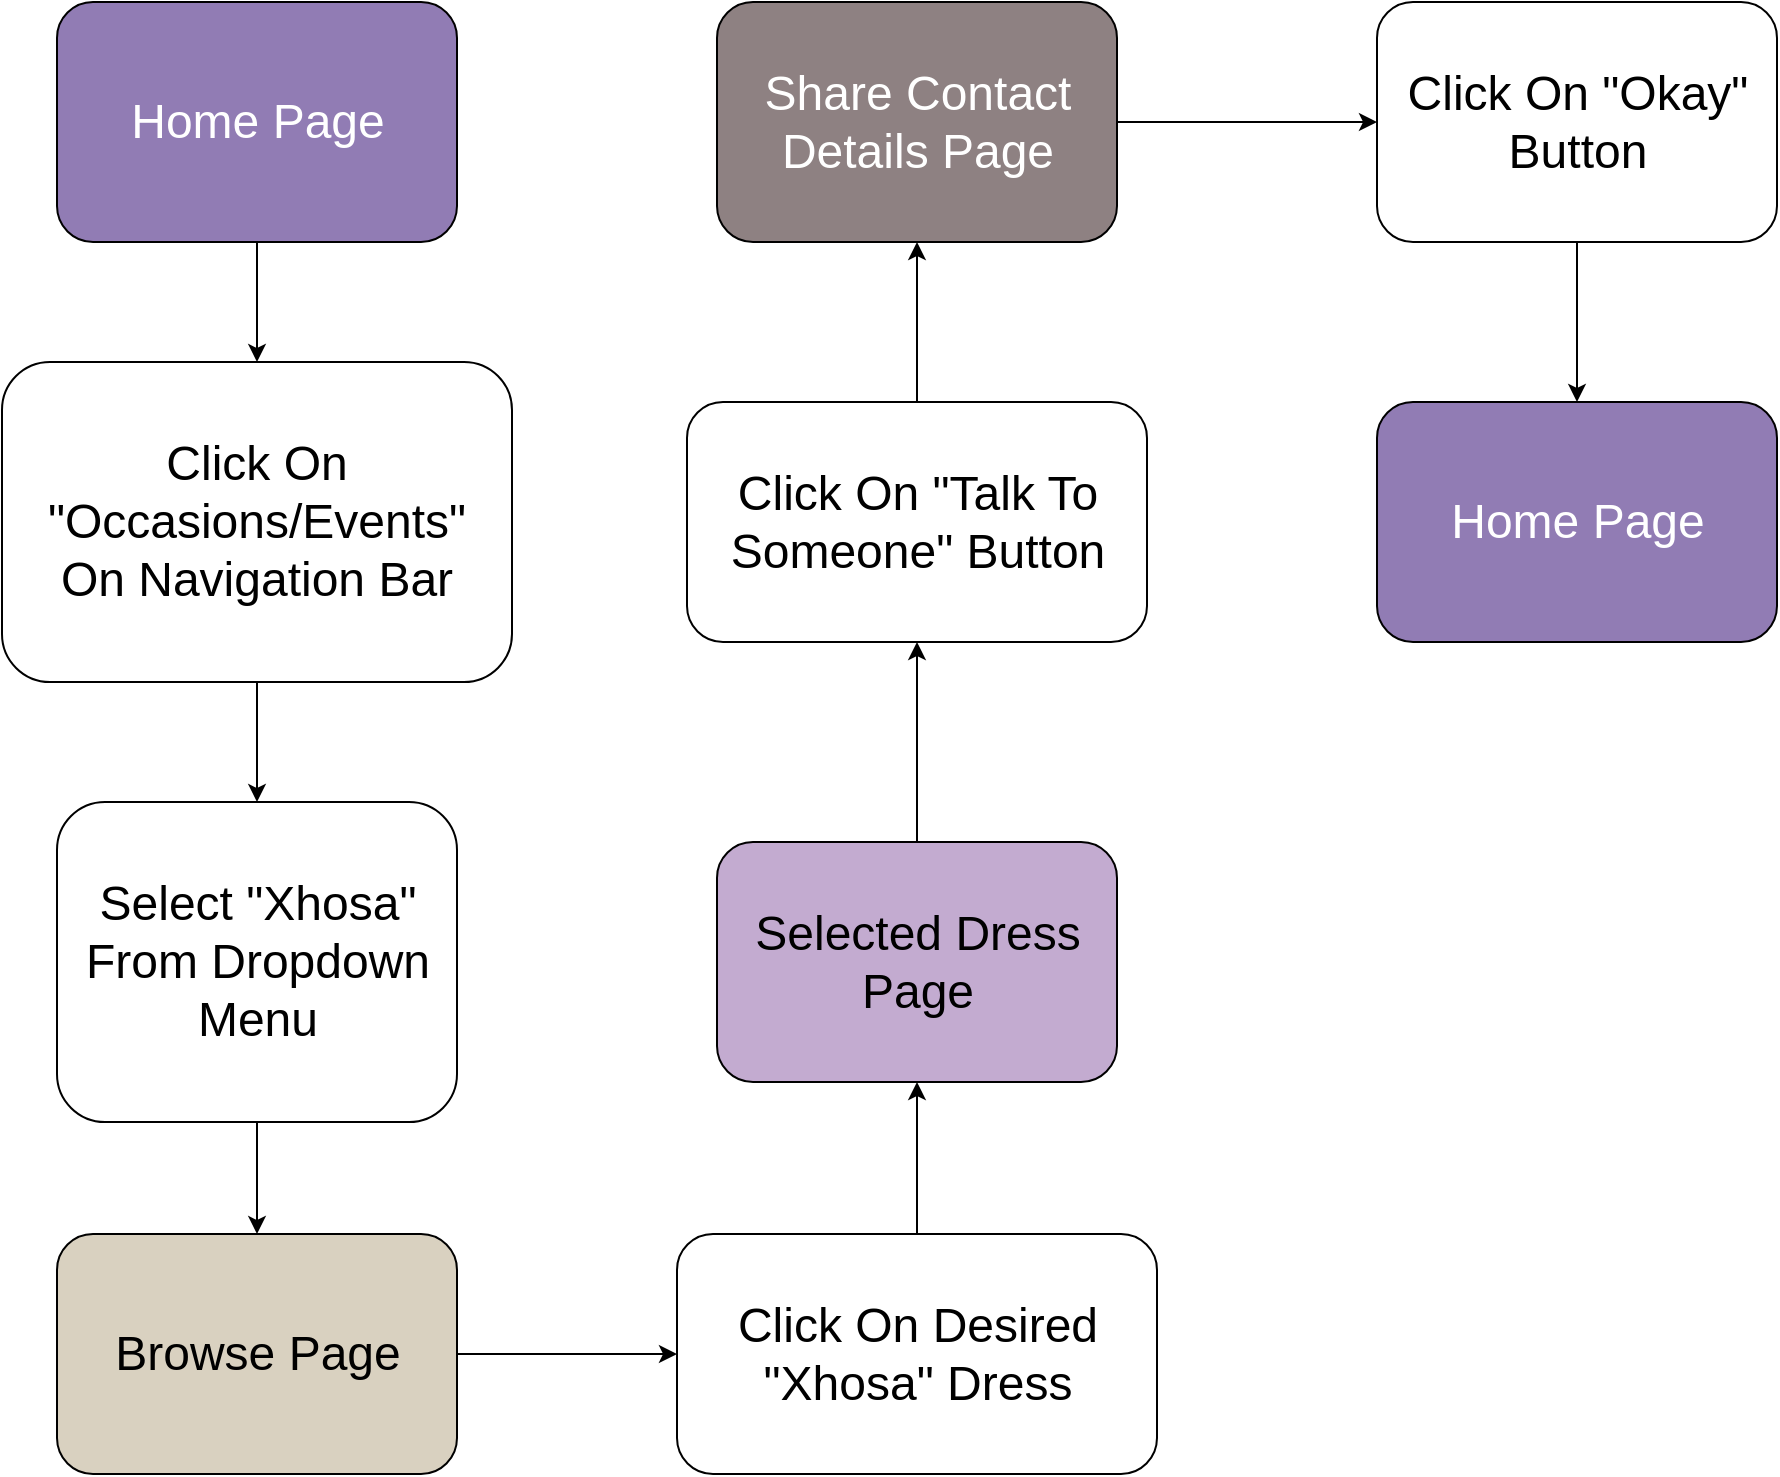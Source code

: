 <mxfile version="21.3.7" type="device">
  <diagram name="Page-1" id="jQ5KuPDEyv2LSv00M9IQ">
    <mxGraphModel dx="2318" dy="1138" grid="1" gridSize="10" guides="1" tooltips="1" connect="1" arrows="1" fold="1" page="1" pageScale="1" pageWidth="1169" pageHeight="827" math="0" shadow="0">
      <root>
        <mxCell id="0" />
        <mxCell id="1" parent="0" />
        <mxCell id="LI3KbK_khGKa7k6lGUar-11" style="edgeStyle=orthogonalEdgeStyle;rounded=0;orthogonalLoop=1;jettySize=auto;html=1;entryX=0.5;entryY=0;entryDx=0;entryDy=0;" edge="1" parent="1" source="LI3KbK_khGKa7k6lGUar-1" target="LI3KbK_khGKa7k6lGUar-2">
          <mxGeometry relative="1" as="geometry" />
        </mxCell>
        <mxCell id="LI3KbK_khGKa7k6lGUar-1" value="&lt;font color=&quot;#ffffff&quot; style=&quot;font-size: 24px;&quot;&gt;Home Page&lt;/font&gt;" style="rounded=1;whiteSpace=wrap;html=1;fillColor=#917CB4;" vertex="1" parent="1">
          <mxGeometry x="168.5" y="45" width="200" height="120" as="geometry" />
        </mxCell>
        <mxCell id="LI3KbK_khGKa7k6lGUar-12" style="edgeStyle=orthogonalEdgeStyle;rounded=0;orthogonalLoop=1;jettySize=auto;html=1;" edge="1" parent="1" source="LI3KbK_khGKa7k6lGUar-2" target="LI3KbK_khGKa7k6lGUar-3">
          <mxGeometry relative="1" as="geometry" />
        </mxCell>
        <mxCell id="LI3KbK_khGKa7k6lGUar-2" value="&lt;font style=&quot;font-size: 24px;&quot;&gt;Click On &quot;Occasions/Events&quot;&lt;br&gt;On Navigation Bar&lt;br&gt;&lt;/font&gt;" style="rounded=1;whiteSpace=wrap;html=1;" vertex="1" parent="1">
          <mxGeometry x="141" y="225" width="255" height="160" as="geometry" />
        </mxCell>
        <mxCell id="LI3KbK_khGKa7k6lGUar-13" style="edgeStyle=orthogonalEdgeStyle;rounded=0;orthogonalLoop=1;jettySize=auto;html=1;exitX=0.5;exitY=1;exitDx=0;exitDy=0;entryX=0.5;entryY=0;entryDx=0;entryDy=0;" edge="1" parent="1" source="LI3KbK_khGKa7k6lGUar-3" target="LI3KbK_khGKa7k6lGUar-4">
          <mxGeometry relative="1" as="geometry" />
        </mxCell>
        <mxCell id="LI3KbK_khGKa7k6lGUar-3" value="&lt;font style=&quot;font-size: 24px;&quot;&gt;Select &quot;Xhosa&quot; From Dropdown Menu&lt;/font&gt;" style="rounded=1;whiteSpace=wrap;html=1;" vertex="1" parent="1">
          <mxGeometry x="168.5" y="445" width="200" height="160" as="geometry" />
        </mxCell>
        <mxCell id="LI3KbK_khGKa7k6lGUar-14" style="edgeStyle=orthogonalEdgeStyle;rounded=0;orthogonalLoop=1;jettySize=auto;html=1;exitX=1;exitY=0.5;exitDx=0;exitDy=0;entryX=0;entryY=0.5;entryDx=0;entryDy=0;" edge="1" parent="1" source="LI3KbK_khGKa7k6lGUar-4" target="LI3KbK_khGKa7k6lGUar-5">
          <mxGeometry relative="1" as="geometry" />
        </mxCell>
        <mxCell id="LI3KbK_khGKa7k6lGUar-4" value="&lt;font style=&quot;font-size: 24px;&quot;&gt;Browse Page&lt;/font&gt;" style="rounded=1;whiteSpace=wrap;html=1;fillColor=#D9D1C0;" vertex="1" parent="1">
          <mxGeometry x="168.5" y="661" width="200" height="120" as="geometry" />
        </mxCell>
        <mxCell id="LI3KbK_khGKa7k6lGUar-15" style="edgeStyle=orthogonalEdgeStyle;rounded=0;orthogonalLoop=1;jettySize=auto;html=1;exitX=0.5;exitY=0;exitDx=0;exitDy=0;entryX=0.5;entryY=1;entryDx=0;entryDy=0;" edge="1" parent="1" source="LI3KbK_khGKa7k6lGUar-5" target="LI3KbK_khGKa7k6lGUar-6">
          <mxGeometry relative="1" as="geometry" />
        </mxCell>
        <mxCell id="LI3KbK_khGKa7k6lGUar-5" value="&lt;font style=&quot;font-size: 24px;&quot;&gt;Click On Desired &quot;Xhosa&quot; Dress&lt;/font&gt;" style="rounded=1;whiteSpace=wrap;html=1;" vertex="1" parent="1">
          <mxGeometry x="478.5" y="661" width="240" height="120" as="geometry" />
        </mxCell>
        <mxCell id="LI3KbK_khGKa7k6lGUar-16" style="edgeStyle=orthogonalEdgeStyle;rounded=0;orthogonalLoop=1;jettySize=auto;html=1;exitX=0.5;exitY=0;exitDx=0;exitDy=0;" edge="1" parent="1" source="LI3KbK_khGKa7k6lGUar-6" target="LI3KbK_khGKa7k6lGUar-7">
          <mxGeometry relative="1" as="geometry" />
        </mxCell>
        <mxCell id="LI3KbK_khGKa7k6lGUar-6" value="&lt;font style=&quot;font-size: 24px;&quot;&gt;Selected Dress Page&lt;/font&gt;" style="rounded=1;whiteSpace=wrap;html=1;fillColor=#C3ABD0;" vertex="1" parent="1">
          <mxGeometry x="498.5" y="465" width="200" height="120" as="geometry" />
        </mxCell>
        <mxCell id="LI3KbK_khGKa7k6lGUar-17" style="edgeStyle=orthogonalEdgeStyle;rounded=0;orthogonalLoop=1;jettySize=auto;html=1;exitX=0.5;exitY=0;exitDx=0;exitDy=0;" edge="1" parent="1" source="LI3KbK_khGKa7k6lGUar-7" target="LI3KbK_khGKa7k6lGUar-8">
          <mxGeometry relative="1" as="geometry" />
        </mxCell>
        <mxCell id="LI3KbK_khGKa7k6lGUar-7" value="&lt;font style=&quot;font-size: 24px;&quot;&gt;Click On &quot;Talk To Someone&quot; Button&lt;/font&gt;" style="rounded=1;whiteSpace=wrap;html=1;" vertex="1" parent="1">
          <mxGeometry x="483.5" y="245" width="230" height="120" as="geometry" />
        </mxCell>
        <mxCell id="LI3KbK_khGKa7k6lGUar-18" style="edgeStyle=orthogonalEdgeStyle;rounded=0;orthogonalLoop=1;jettySize=auto;html=1;entryX=0;entryY=0.5;entryDx=0;entryDy=0;" edge="1" parent="1" source="LI3KbK_khGKa7k6lGUar-8" target="LI3KbK_khGKa7k6lGUar-9">
          <mxGeometry relative="1" as="geometry" />
        </mxCell>
        <mxCell id="LI3KbK_khGKa7k6lGUar-8" value="&lt;font color=&quot;#ffffff&quot; style=&quot;font-size: 24px;&quot;&gt;Share Contact Details Page&lt;/font&gt;" style="rounded=1;whiteSpace=wrap;html=1;fillColor=#8E8182;" vertex="1" parent="1">
          <mxGeometry x="498.5" y="45" width="200" height="120" as="geometry" />
        </mxCell>
        <mxCell id="LI3KbK_khGKa7k6lGUar-19" style="edgeStyle=orthogonalEdgeStyle;rounded=0;orthogonalLoop=1;jettySize=auto;html=1;" edge="1" parent="1" source="LI3KbK_khGKa7k6lGUar-9" target="LI3KbK_khGKa7k6lGUar-10">
          <mxGeometry relative="1" as="geometry" />
        </mxCell>
        <mxCell id="LI3KbK_khGKa7k6lGUar-9" value="&lt;font style=&quot;font-size: 24px;&quot;&gt;Click On &quot;Okay&quot; Button&lt;/font&gt;" style="rounded=1;whiteSpace=wrap;html=1;" vertex="1" parent="1">
          <mxGeometry x="828.5" y="45" width="200" height="120" as="geometry" />
        </mxCell>
        <mxCell id="LI3KbK_khGKa7k6lGUar-10" value="&lt;font color=&quot;#ffffff&quot; style=&quot;font-size: 24px;&quot;&gt;Home Page&lt;/font&gt;" style="rounded=1;whiteSpace=wrap;html=1;fillColor=#917CB4;" vertex="1" parent="1">
          <mxGeometry x="828.5" y="245" width="200" height="120" as="geometry" />
        </mxCell>
      </root>
    </mxGraphModel>
  </diagram>
</mxfile>
